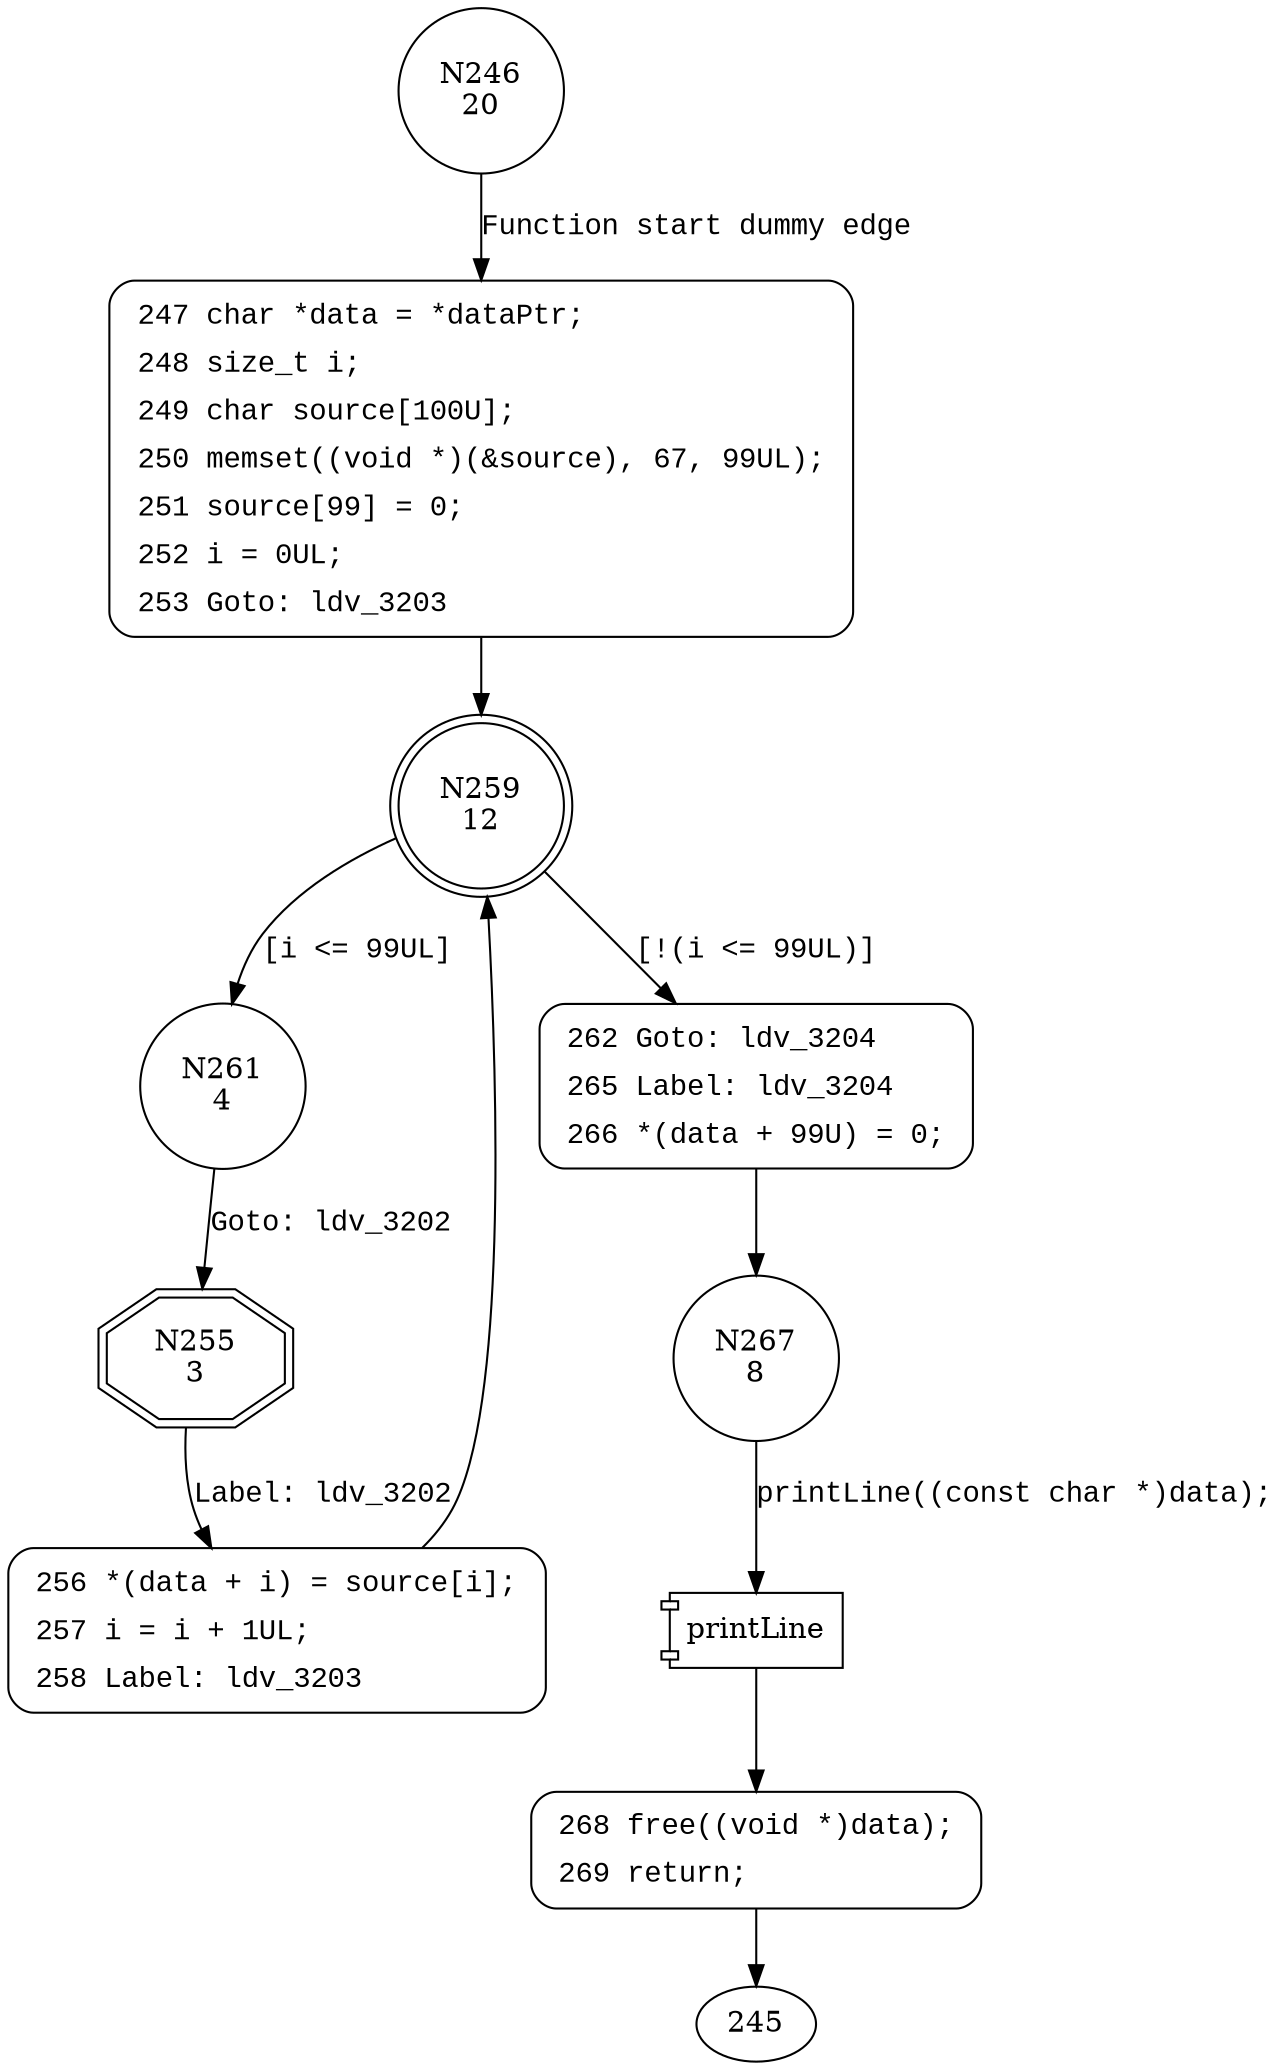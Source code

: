 digraph CWE122_Heap_Based_Buffer_Overflow__c_CWE805_char_loop_63b_badSink {
246 [shape="circle" label="N246\n20"]
247 [shape="circle" label="N247\n19"]
259 [shape="doublecircle" label="N259\n12"]
261 [shape="circle" label="N261\n4"]
262 [shape="circle" label="N262\n11"]
267 [shape="circle" label="N267\n8"]
268 [shape="circle" label="N268\n7"]
255 [shape="doubleoctagon" label="N255\n3"]
256 [shape="circle" label="N256\n2"]
247 [style="filled,bold" penwidth="1" fillcolor="white" fontname="Courier New" shape="Mrecord" label=<<table border="0" cellborder="0" cellpadding="3" bgcolor="white"><tr><td align="right">247</td><td align="left">char *data = *dataPtr;</td></tr><tr><td align="right">248</td><td align="left">size_t i;</td></tr><tr><td align="right">249</td><td align="left">char source[100U];</td></tr><tr><td align="right">250</td><td align="left">memset((void *)(&amp;source), 67, 99UL);</td></tr><tr><td align="right">251</td><td align="left">source[99] = 0;</td></tr><tr><td align="right">252</td><td align="left">i = 0UL;</td></tr><tr><td align="right">253</td><td align="left">Goto: ldv_3203</td></tr></table>>]
247 -> 259[label=""]
262 [style="filled,bold" penwidth="1" fillcolor="white" fontname="Courier New" shape="Mrecord" label=<<table border="0" cellborder="0" cellpadding="3" bgcolor="white"><tr><td align="right">262</td><td align="left">Goto: ldv_3204</td></tr><tr><td align="right">265</td><td align="left">Label: ldv_3204</td></tr><tr><td align="right">266</td><td align="left">*(data + 99U) = 0;</td></tr></table>>]
262 -> 267[label=""]
268 [style="filled,bold" penwidth="1" fillcolor="white" fontname="Courier New" shape="Mrecord" label=<<table border="0" cellborder="0" cellpadding="3" bgcolor="white"><tr><td align="right">268</td><td align="left">free((void *)data);</td></tr><tr><td align="right">269</td><td align="left">return;</td></tr></table>>]
268 -> 245[label=""]
256 [style="filled,bold" penwidth="1" fillcolor="white" fontname="Courier New" shape="Mrecord" label=<<table border="0" cellborder="0" cellpadding="3" bgcolor="white"><tr><td align="right">256</td><td align="left">*(data + i) = source[i];</td></tr><tr><td align="right">257</td><td align="left">i = i + 1UL;</td></tr><tr><td align="right">258</td><td align="left">Label: ldv_3203</td></tr></table>>]
256 -> 259[label=""]
246 -> 247 [label="Function start dummy edge" fontname="Courier New"]
259 -> 261 [label="[i <= 99UL]" fontname="Courier New"]
259 -> 262 [label="[!(i <= 99UL)]" fontname="Courier New"]
100019 [shape="component" label="printLine"]
267 -> 100019 [label="printLine((const char *)data);" fontname="Courier New"]
100019 -> 268 [label="" fontname="Courier New"]
261 -> 255 [label="Goto: ldv_3202" fontname="Courier New"]
255 -> 256 [label="Label: ldv_3202" fontname="Courier New"]
}